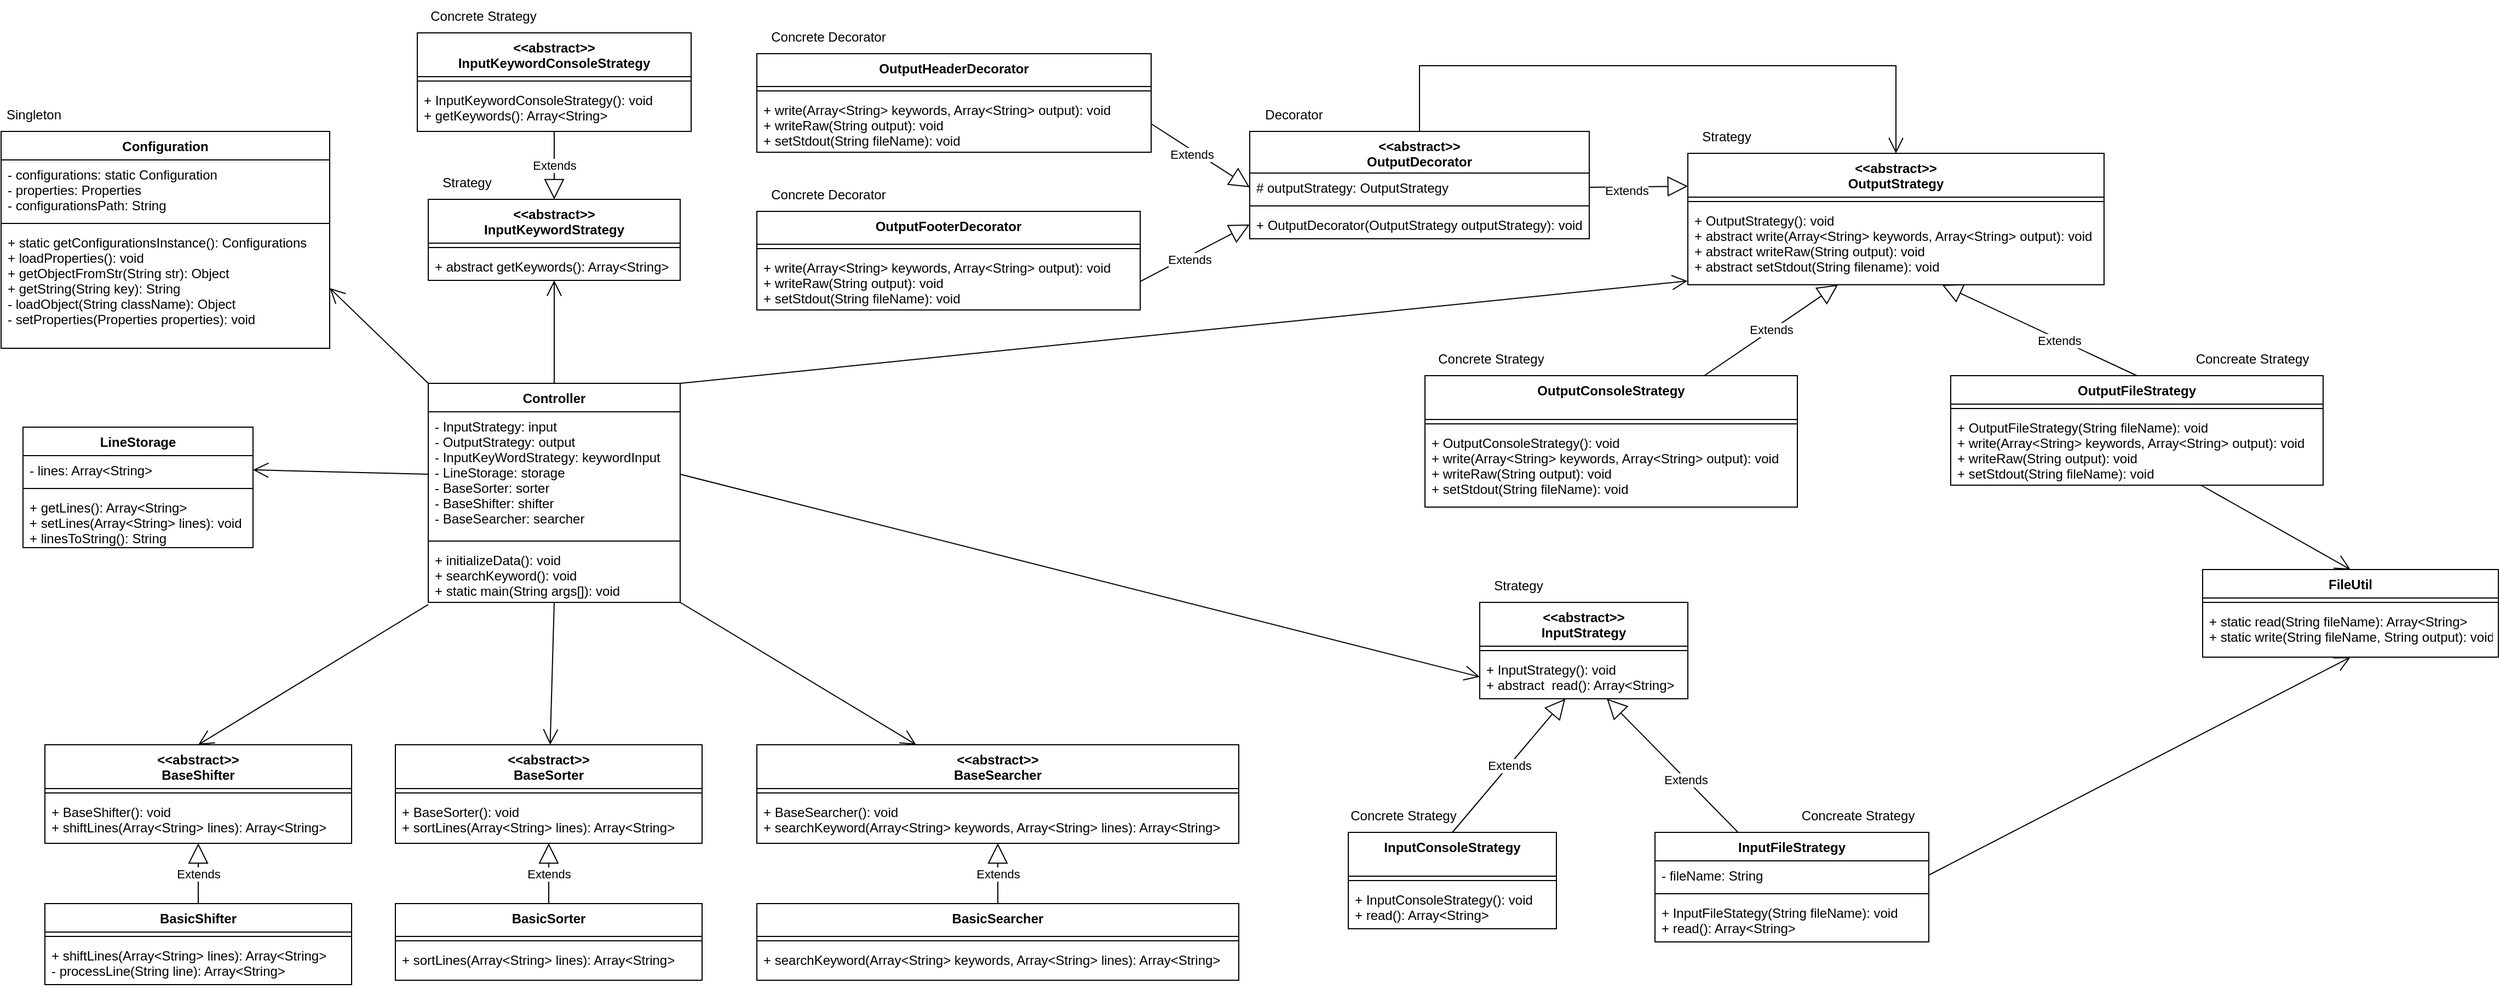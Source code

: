 <mxfile version="20.8.20" type="github">
  <diagram name="Page-1" id="M1N77A8SEbwR25gpDlti">
    <mxGraphModel dx="1366" dy="1842" grid="1" gridSize="10" guides="1" tooltips="1" connect="1" arrows="1" fold="1" page="1" pageScale="1" pageWidth="850" pageHeight="1100" math="0" shadow="0">
      <root>
        <mxCell id="0" />
        <mxCell id="1" parent="0" />
        <mxCell id="Gpwyclo6pSOTD7JVawwi-1" value="Controller" style="swimlane;fontStyle=1;align=center;verticalAlign=top;childLayout=stackLayout;horizontal=1;startSize=26;horizontalStack=0;resizeParent=1;resizeParentMax=0;resizeLast=0;collapsible=1;marginBottom=0;" parent="1" vertex="1">
          <mxGeometry x="430" y="320" width="230" height="200" as="geometry" />
        </mxCell>
        <mxCell id="Gpwyclo6pSOTD7JVawwi-2" value="- InputStrategy: input&#xa;- OutputStrategy: output&#xa;- InputKeyWordStrategy: keywordInput&#xa;- LineStorage: storage&#xa;- BaseSorter: sorter&#xa;- BaseShifter: shifter&#xa;- BaseSearcher: searcher&#xa;" style="text;strokeColor=none;fillColor=none;align=left;verticalAlign=top;spacingLeft=4;spacingRight=4;overflow=hidden;rotatable=0;points=[[0,0.5],[1,0.5]];portConstraint=eastwest;" parent="Gpwyclo6pSOTD7JVawwi-1" vertex="1">
          <mxGeometry y="26" width="230" height="114" as="geometry" />
        </mxCell>
        <mxCell id="Gpwyclo6pSOTD7JVawwi-3" value="" style="line;strokeWidth=1;fillColor=none;align=left;verticalAlign=middle;spacingTop=-1;spacingLeft=3;spacingRight=3;rotatable=0;labelPosition=right;points=[];portConstraint=eastwest;strokeColor=inherit;" parent="Gpwyclo6pSOTD7JVawwi-1" vertex="1">
          <mxGeometry y="140" width="230" height="8" as="geometry" />
        </mxCell>
        <mxCell id="Gpwyclo6pSOTD7JVawwi-4" value="+ initializeData(): void&#xa;+ searchKeyword(): void&#xa;+ static main(String args[]): void" style="text;strokeColor=none;fillColor=none;align=left;verticalAlign=top;spacingLeft=4;spacingRight=4;overflow=hidden;rotatable=0;points=[[0,0.5],[1,0.5]];portConstraint=eastwest;" parent="Gpwyclo6pSOTD7JVawwi-1" vertex="1">
          <mxGeometry y="148" width="230" height="52" as="geometry" />
        </mxCell>
        <mxCell id="Gpwyclo6pSOTD7JVawwi-9" value="&lt;&lt;abstract&gt;&gt;&#xa;BaseShifter" style="swimlane;fontStyle=1;align=center;verticalAlign=top;childLayout=stackLayout;horizontal=1;startSize=40;horizontalStack=0;resizeParent=1;resizeParentMax=0;resizeLast=0;collapsible=1;marginBottom=0;" parent="1" vertex="1">
          <mxGeometry x="80" y="650" width="280" height="90" as="geometry" />
        </mxCell>
        <mxCell id="Gpwyclo6pSOTD7JVawwi-11" value="" style="line;strokeWidth=1;fillColor=none;align=left;verticalAlign=middle;spacingTop=-1;spacingLeft=3;spacingRight=3;rotatable=0;labelPosition=right;points=[];portConstraint=eastwest;strokeColor=inherit;" parent="Gpwyclo6pSOTD7JVawwi-9" vertex="1">
          <mxGeometry y="40" width="280" height="8" as="geometry" />
        </mxCell>
        <mxCell id="Gpwyclo6pSOTD7JVawwi-12" value="+ BaseShifter(): void&#xa;+ shiftLines(Array&lt;String&gt; lines): Array&lt;String&gt;&#xa;" style="text;strokeColor=none;fillColor=none;align=left;verticalAlign=top;spacingLeft=4;spacingRight=4;overflow=hidden;rotatable=0;points=[[0,0.5],[1,0.5]];portConstraint=eastwest;" parent="Gpwyclo6pSOTD7JVawwi-9" vertex="1">
          <mxGeometry y="48" width="280" height="42" as="geometry" />
        </mxCell>
        <mxCell id="Gpwyclo6pSOTD7JVawwi-13" value="BasicShifter" style="swimlane;fontStyle=1;align=center;verticalAlign=top;childLayout=stackLayout;horizontal=1;startSize=26;horizontalStack=0;resizeParent=1;resizeParentMax=0;resizeLast=0;collapsible=1;marginBottom=0;" parent="1" vertex="1">
          <mxGeometry x="80" y="795" width="280" height="74" as="geometry" />
        </mxCell>
        <mxCell id="Gpwyclo6pSOTD7JVawwi-15" value="" style="line;strokeWidth=1;fillColor=none;align=left;verticalAlign=middle;spacingTop=-1;spacingLeft=3;spacingRight=3;rotatable=0;labelPosition=right;points=[];portConstraint=eastwest;strokeColor=inherit;" parent="Gpwyclo6pSOTD7JVawwi-13" vertex="1">
          <mxGeometry y="26" width="280" height="8" as="geometry" />
        </mxCell>
        <mxCell id="Gpwyclo6pSOTD7JVawwi-16" value="+ shiftLines(Array&lt;String&gt; lines): Array&lt;String&gt;&#xa;- processLine(String line): Array&lt;String&gt;&#xa;" style="text;strokeColor=none;fillColor=none;align=left;verticalAlign=top;spacingLeft=4;spacingRight=4;overflow=hidden;rotatable=0;points=[[0,0.5],[1,0.5]];portConstraint=eastwest;" parent="Gpwyclo6pSOTD7JVawwi-13" vertex="1">
          <mxGeometry y="34" width="280" height="40" as="geometry" />
        </mxCell>
        <mxCell id="VLI7Did6MFZ0le4wz7cy-1" value="&lt;&lt;abstract&gt;&gt;&#xa;BaseSorter" style="swimlane;fontStyle=1;align=center;verticalAlign=top;childLayout=stackLayout;horizontal=1;startSize=40;horizontalStack=0;resizeParent=1;resizeParentMax=0;resizeLast=0;collapsible=1;marginBottom=0;" parent="1" vertex="1">
          <mxGeometry x="400" y="650" width="280" height="90" as="geometry" />
        </mxCell>
        <mxCell id="VLI7Did6MFZ0le4wz7cy-2" value="" style="line;strokeWidth=1;fillColor=none;align=left;verticalAlign=middle;spacingTop=-1;spacingLeft=3;spacingRight=3;rotatable=0;labelPosition=right;points=[];portConstraint=eastwest;strokeColor=inherit;" parent="VLI7Did6MFZ0le4wz7cy-1" vertex="1">
          <mxGeometry y="40" width="280" height="8" as="geometry" />
        </mxCell>
        <mxCell id="VLI7Did6MFZ0le4wz7cy-3" value="+ BaseSorter(): void&#xa;+ sortLines(Array&lt;String&gt; lines): Array&lt;String&gt;&#xa;" style="text;strokeColor=none;fillColor=none;align=left;verticalAlign=top;spacingLeft=4;spacingRight=4;overflow=hidden;rotatable=0;points=[[0,0.5],[1,0.5]];portConstraint=eastwest;" parent="VLI7Did6MFZ0le4wz7cy-1" vertex="1">
          <mxGeometry y="48" width="280" height="42" as="geometry" />
        </mxCell>
        <mxCell id="VLI7Did6MFZ0le4wz7cy-4" value="BasicSorter" style="swimlane;fontStyle=1;align=center;verticalAlign=top;childLayout=stackLayout;horizontal=1;startSize=30;horizontalStack=0;resizeParent=1;resizeParentMax=0;resizeLast=0;collapsible=1;marginBottom=0;" parent="1" vertex="1">
          <mxGeometry x="400" y="795" width="280" height="70" as="geometry" />
        </mxCell>
        <mxCell id="VLI7Did6MFZ0le4wz7cy-5" value="" style="line;strokeWidth=1;fillColor=none;align=left;verticalAlign=middle;spacingTop=-1;spacingLeft=3;spacingRight=3;rotatable=0;labelPosition=right;points=[];portConstraint=eastwest;strokeColor=inherit;" parent="VLI7Did6MFZ0le4wz7cy-4" vertex="1">
          <mxGeometry y="30" width="280" height="8" as="geometry" />
        </mxCell>
        <mxCell id="VLI7Did6MFZ0le4wz7cy-6" value="+ sortLines(Array&lt;String&gt; lines): Array&lt;String&gt;&#xa;" style="text;strokeColor=none;fillColor=none;align=left;verticalAlign=top;spacingLeft=4;spacingRight=4;overflow=hidden;rotatable=0;points=[[0,0.5],[1,0.5]];portConstraint=eastwest;" parent="VLI7Did6MFZ0le4wz7cy-4" vertex="1">
          <mxGeometry y="38" width="280" height="32" as="geometry" />
        </mxCell>
        <mxCell id="VLI7Did6MFZ0le4wz7cy-7" value="&lt;&lt;abstract&gt;&gt;&#xa;BaseSearcher" style="swimlane;fontStyle=1;align=center;verticalAlign=top;childLayout=stackLayout;horizontal=1;startSize=40;horizontalStack=0;resizeParent=1;resizeParentMax=0;resizeLast=0;collapsible=1;marginBottom=0;" parent="1" vertex="1">
          <mxGeometry x="730" y="650" width="440" height="90" as="geometry" />
        </mxCell>
        <mxCell id="VLI7Did6MFZ0le4wz7cy-8" value="" style="line;strokeWidth=1;fillColor=none;align=left;verticalAlign=middle;spacingTop=-1;spacingLeft=3;spacingRight=3;rotatable=0;labelPosition=right;points=[];portConstraint=eastwest;strokeColor=inherit;" parent="VLI7Did6MFZ0le4wz7cy-7" vertex="1">
          <mxGeometry y="40" width="440" height="8" as="geometry" />
        </mxCell>
        <mxCell id="VLI7Did6MFZ0le4wz7cy-9" value="+ BaseSearcher(): void&#xa;+ searchKeyword(Array&lt;String&gt; keywords, Array&lt;String&gt; lines): Array&lt;String&gt;&#xa;" style="text;strokeColor=none;fillColor=none;align=left;verticalAlign=top;spacingLeft=4;spacingRight=4;overflow=hidden;rotatable=0;points=[[0,0.5],[1,0.5]];portConstraint=eastwest;" parent="VLI7Did6MFZ0le4wz7cy-7" vertex="1">
          <mxGeometry y="48" width="440" height="42" as="geometry" />
        </mxCell>
        <mxCell id="VLI7Did6MFZ0le4wz7cy-10" value="BasicSearcher" style="swimlane;fontStyle=1;align=center;verticalAlign=top;childLayout=stackLayout;horizontal=1;startSize=30;horizontalStack=0;resizeParent=1;resizeParentMax=0;resizeLast=0;collapsible=1;marginBottom=0;" parent="1" vertex="1">
          <mxGeometry x="730" y="795" width="440" height="70" as="geometry" />
        </mxCell>
        <mxCell id="VLI7Did6MFZ0le4wz7cy-11" value="" style="line;strokeWidth=1;fillColor=none;align=left;verticalAlign=middle;spacingTop=-1;spacingLeft=3;spacingRight=3;rotatable=0;labelPosition=right;points=[];portConstraint=eastwest;strokeColor=inherit;" parent="VLI7Did6MFZ0le4wz7cy-10" vertex="1">
          <mxGeometry y="30" width="440" height="8" as="geometry" />
        </mxCell>
        <mxCell id="VLI7Did6MFZ0le4wz7cy-12" value="+ searchKeyword(Array&lt;String&gt; keywords, Array&lt;String&gt; lines): Array&lt;String&gt;&#xa;" style="text;strokeColor=none;fillColor=none;align=left;verticalAlign=top;spacingLeft=4;spacingRight=4;overflow=hidden;rotatable=0;points=[[0,0.5],[1,0.5]];portConstraint=eastwest;" parent="VLI7Did6MFZ0le4wz7cy-10" vertex="1">
          <mxGeometry y="38" width="440" height="32" as="geometry" />
        </mxCell>
        <mxCell id="VLI7Did6MFZ0le4wz7cy-13" value="" style="endArrow=open;endFill=1;endSize=12;html=1;rounded=0;exitX=0;exitY=1.038;exitDx=0;exitDy=0;entryX=0.5;entryY=0;entryDx=0;entryDy=0;exitPerimeter=0;" parent="1" source="Gpwyclo6pSOTD7JVawwi-4" target="Gpwyclo6pSOTD7JVawwi-9" edge="1">
          <mxGeometry width="160" relative="1" as="geometry">
            <mxPoint x="610" y="470" as="sourcePoint" />
            <mxPoint x="770" y="470" as="targetPoint" />
          </mxGeometry>
        </mxCell>
        <mxCell id="VLI7Did6MFZ0le4wz7cy-14" value="" style="endArrow=open;endFill=1;endSize=12;html=1;rounded=0;exitX=0.5;exitY=1;exitDx=0;exitDy=0;" parent="1" source="Gpwyclo6pSOTD7JVawwi-1" target="VLI7Did6MFZ0le4wz7cy-1" edge="1">
          <mxGeometry width="160" relative="1" as="geometry">
            <mxPoint x="440" y="416.988" as="sourcePoint" />
            <mxPoint x="200" y="515" as="targetPoint" />
          </mxGeometry>
        </mxCell>
        <mxCell id="VLI7Did6MFZ0le4wz7cy-15" value="" style="endArrow=open;endFill=1;endSize=12;html=1;rounded=0;exitX=1;exitY=1;exitDx=0;exitDy=0;" parent="1" source="Gpwyclo6pSOTD7JVawwi-1" target="VLI7Did6MFZ0le4wz7cy-7" edge="1">
          <mxGeometry width="160" relative="1" as="geometry">
            <mxPoint x="450" y="426.988" as="sourcePoint" />
            <mxPoint x="210" y="525" as="targetPoint" />
          </mxGeometry>
        </mxCell>
        <mxCell id="VLI7Did6MFZ0le4wz7cy-16" value="&lt;&lt;abstract&gt;&gt;&#xa;InputStrategy" style="swimlane;fontStyle=1;align=center;verticalAlign=top;childLayout=stackLayout;horizontal=1;startSize=40;horizontalStack=0;resizeParent=1;resizeParentMax=0;resizeLast=0;collapsible=1;marginBottom=0;" parent="1" vertex="1">
          <mxGeometry x="1390" y="520" width="190" height="88" as="geometry" />
        </mxCell>
        <mxCell id="VLI7Did6MFZ0le4wz7cy-18" value="" style="line;strokeWidth=1;fillColor=none;align=left;verticalAlign=middle;spacingTop=-1;spacingLeft=3;spacingRight=3;rotatable=0;labelPosition=right;points=[];portConstraint=eastwest;strokeColor=inherit;" parent="VLI7Did6MFZ0le4wz7cy-16" vertex="1">
          <mxGeometry y="40" width="190" height="8" as="geometry" />
        </mxCell>
        <mxCell id="VLI7Did6MFZ0le4wz7cy-19" value="+ InputStrategy(): void&#xa;+ abstract  read(): Array&lt;String&gt;&#xa;" style="text;strokeColor=none;fillColor=none;align=left;verticalAlign=top;spacingLeft=4;spacingRight=4;overflow=hidden;rotatable=0;points=[[0,0.5],[1,0.5]];portConstraint=eastwest;" parent="VLI7Did6MFZ0le4wz7cy-16" vertex="1">
          <mxGeometry y="48" width="190" height="40" as="geometry" />
        </mxCell>
        <mxCell id="VLI7Did6MFZ0le4wz7cy-20" value="Strategy" style="text;html=1;align=center;verticalAlign=middle;resizable=0;points=[];autosize=1;strokeColor=none;fillColor=none;" parent="1" vertex="1">
          <mxGeometry x="1390" y="490" width="70" height="30" as="geometry" />
        </mxCell>
        <mxCell id="VLI7Did6MFZ0le4wz7cy-25" value="InputFileStrategy" style="swimlane;fontStyle=1;align=center;verticalAlign=top;childLayout=stackLayout;horizontal=1;startSize=26;horizontalStack=0;resizeParent=1;resizeParentMax=0;resizeLast=0;collapsible=1;marginBottom=0;" parent="1" vertex="1">
          <mxGeometry x="1550" y="730" width="250" height="100" as="geometry" />
        </mxCell>
        <mxCell id="VLI7Did6MFZ0le4wz7cy-26" value="- fileName: String" style="text;strokeColor=none;fillColor=none;align=left;verticalAlign=top;spacingLeft=4;spacingRight=4;overflow=hidden;rotatable=0;points=[[0,0.5],[1,0.5]];portConstraint=eastwest;" parent="VLI7Did6MFZ0le4wz7cy-25" vertex="1">
          <mxGeometry y="26" width="250" height="26" as="geometry" />
        </mxCell>
        <mxCell id="VLI7Did6MFZ0le4wz7cy-27" value="" style="line;strokeWidth=1;fillColor=none;align=left;verticalAlign=middle;spacingTop=-1;spacingLeft=3;spacingRight=3;rotatable=0;labelPosition=right;points=[];portConstraint=eastwest;strokeColor=inherit;" parent="VLI7Did6MFZ0le4wz7cy-25" vertex="1">
          <mxGeometry y="52" width="250" height="8" as="geometry" />
        </mxCell>
        <mxCell id="VLI7Did6MFZ0le4wz7cy-28" value="+ InputFileStategy(String fileName): void&#xa;+ read(): Array&lt;String&gt;" style="text;strokeColor=none;fillColor=none;align=left;verticalAlign=top;spacingLeft=4;spacingRight=4;overflow=hidden;rotatable=0;points=[[0,0.5],[1,0.5]];portConstraint=eastwest;" parent="VLI7Did6MFZ0le4wz7cy-25" vertex="1">
          <mxGeometry y="60" width="250" height="40" as="geometry" />
        </mxCell>
        <mxCell id="VLI7Did6MFZ0le4wz7cy-29" value="Concreate Strategy" style="text;html=1;align=center;verticalAlign=middle;resizable=0;points=[];autosize=1;strokeColor=none;fillColor=none;" parent="1" vertex="1">
          <mxGeometry x="1670" y="700" width="130" height="30" as="geometry" />
        </mxCell>
        <mxCell id="VLI7Did6MFZ0le4wz7cy-31" value="InputConsoleStrategy" style="swimlane;fontStyle=1;align=center;verticalAlign=top;childLayout=stackLayout;horizontal=1;startSize=40;horizontalStack=0;resizeParent=1;resizeParentMax=0;resizeLast=0;collapsible=1;marginBottom=0;" parent="1" vertex="1">
          <mxGeometry x="1270" y="730" width="190" height="88" as="geometry" />
        </mxCell>
        <mxCell id="VLI7Did6MFZ0le4wz7cy-32" value="" style="line;strokeWidth=1;fillColor=none;align=left;verticalAlign=middle;spacingTop=-1;spacingLeft=3;spacingRight=3;rotatable=0;labelPosition=right;points=[];portConstraint=eastwest;strokeColor=inherit;" parent="VLI7Did6MFZ0le4wz7cy-31" vertex="1">
          <mxGeometry y="40" width="190" height="8" as="geometry" />
        </mxCell>
        <mxCell id="VLI7Did6MFZ0le4wz7cy-33" value="+ InputConsoleStrategy(): void&#xa;+ read(): Array&lt;String&gt;&#xa;" style="text;strokeColor=none;fillColor=none;align=left;verticalAlign=top;spacingLeft=4;spacingRight=4;overflow=hidden;rotatable=0;points=[[0,0.5],[1,0.5]];portConstraint=eastwest;" parent="VLI7Did6MFZ0le4wz7cy-31" vertex="1">
          <mxGeometry y="48" width="190" height="40" as="geometry" />
        </mxCell>
        <mxCell id="VLI7Did6MFZ0le4wz7cy-34" value="Concrete Strategy" style="text;html=1;align=center;verticalAlign=middle;resizable=0;points=[];autosize=1;strokeColor=none;fillColor=none;" parent="1" vertex="1">
          <mxGeometry x="1260" y="700" width="120" height="30" as="geometry" />
        </mxCell>
        <mxCell id="VLI7Did6MFZ0le4wz7cy-35" value="Extends" style="endArrow=block;endSize=16;endFill=0;html=1;rounded=0;exitX=0.5;exitY=0;exitDx=0;exitDy=0;" parent="1" source="VLI7Did6MFZ0le4wz7cy-31" target="VLI7Did6MFZ0le4wz7cy-19" edge="1">
          <mxGeometry width="160" relative="1" as="geometry">
            <mxPoint x="1080" y="626" as="sourcePoint" />
            <mxPoint x="1240" y="626" as="targetPoint" />
          </mxGeometry>
        </mxCell>
        <mxCell id="VLI7Did6MFZ0le4wz7cy-36" value="Extends" style="endArrow=block;endSize=16;endFill=0;html=1;rounded=0;entryX=0.611;entryY=1;entryDx=0;entryDy=0;entryPerimeter=0;" parent="1" source="VLI7Did6MFZ0le4wz7cy-25" target="VLI7Did6MFZ0le4wz7cy-19" edge="1">
          <mxGeometry x="-0.206" y="1" width="160" relative="1" as="geometry">
            <mxPoint x="1402.5" y="602" as="sourcePoint" />
            <mxPoint x="1490" y="526" as="targetPoint" />
            <mxPoint as="offset" />
          </mxGeometry>
        </mxCell>
        <mxCell id="VLI7Did6MFZ0le4wz7cy-37" value="&lt;&lt;abstract&gt;&gt;&#xa;OutputStrategy&#xa;" style="swimlane;fontStyle=1;align=center;verticalAlign=top;childLayout=stackLayout;horizontal=1;startSize=40;horizontalStack=0;resizeParent=1;resizeParentMax=0;resizeLast=0;collapsible=1;marginBottom=0;" parent="1" vertex="1">
          <mxGeometry x="1580" y="110" width="380" height="120" as="geometry" />
        </mxCell>
        <mxCell id="VLI7Did6MFZ0le4wz7cy-38" value="" style="line;strokeWidth=1;fillColor=none;align=left;verticalAlign=middle;spacingTop=-1;spacingLeft=3;spacingRight=3;rotatable=0;labelPosition=right;points=[];portConstraint=eastwest;strokeColor=inherit;" parent="VLI7Did6MFZ0le4wz7cy-37" vertex="1">
          <mxGeometry y="40" width="380" height="8" as="geometry" />
        </mxCell>
        <mxCell id="VLI7Did6MFZ0le4wz7cy-39" value="+ OutputStrategy(): void&#xa;+ abstract write(Array&lt;String&gt; keywords, Array&lt;String&gt; output): void&#xa;+ abstract writeRaw(String output): void&#xa;+ abstract setStdout(String filename): void" style="text;strokeColor=none;fillColor=none;align=left;verticalAlign=top;spacingLeft=4;spacingRight=4;overflow=hidden;rotatable=0;points=[[0,0.5],[1,0.5]];portConstraint=eastwest;" parent="VLI7Did6MFZ0le4wz7cy-37" vertex="1">
          <mxGeometry y="48" width="380" height="72" as="geometry" />
        </mxCell>
        <mxCell id="VLI7Did6MFZ0le4wz7cy-40" value="Strategy" style="text;html=1;align=center;verticalAlign=middle;resizable=0;points=[];autosize=1;strokeColor=none;fillColor=none;" parent="1" vertex="1">
          <mxGeometry x="1580" y="80" width="70" height="30" as="geometry" />
        </mxCell>
        <mxCell id="VLI7Did6MFZ0le4wz7cy-41" value="OutputFileStrategy" style="swimlane;fontStyle=1;align=center;verticalAlign=top;childLayout=stackLayout;horizontal=1;startSize=26;horizontalStack=0;resizeParent=1;resizeParentMax=0;resizeLast=0;collapsible=1;marginBottom=0;" parent="1" vertex="1">
          <mxGeometry x="1820" y="313" width="340" height="100" as="geometry" />
        </mxCell>
        <mxCell id="VLI7Did6MFZ0le4wz7cy-43" value="" style="line;strokeWidth=1;fillColor=none;align=left;verticalAlign=middle;spacingTop=-1;spacingLeft=3;spacingRight=3;rotatable=0;labelPosition=right;points=[];portConstraint=eastwest;strokeColor=inherit;" parent="VLI7Did6MFZ0le4wz7cy-41" vertex="1">
          <mxGeometry y="26" width="340" height="8" as="geometry" />
        </mxCell>
        <mxCell id="VLI7Did6MFZ0le4wz7cy-44" value="+ OutputFileStrategy(String fileName): void&#xa;+ write(Array&lt;String&gt; keywords, Array&lt;String&gt; output): void&#xa;+ writeRaw(String output): void&#xa;+ setStdout(String fileName): void" style="text;strokeColor=none;fillColor=none;align=left;verticalAlign=top;spacingLeft=4;spacingRight=4;overflow=hidden;rotatable=0;points=[[0,0.5],[1,0.5]];portConstraint=eastwest;" parent="VLI7Did6MFZ0le4wz7cy-41" vertex="1">
          <mxGeometry y="34" width="340" height="66" as="geometry" />
        </mxCell>
        <mxCell id="VLI7Did6MFZ0le4wz7cy-45" value="Concreate Strategy" style="text;html=1;align=center;verticalAlign=middle;resizable=0;points=[];autosize=1;strokeColor=none;fillColor=none;" parent="1" vertex="1">
          <mxGeometry x="2030" y="283" width="130" height="30" as="geometry" />
        </mxCell>
        <mxCell id="VLI7Did6MFZ0le4wz7cy-46" value="OutputConsoleStrategy" style="swimlane;fontStyle=1;align=center;verticalAlign=top;childLayout=stackLayout;horizontal=1;startSize=40;horizontalStack=0;resizeParent=1;resizeParentMax=0;resizeLast=0;collapsible=1;marginBottom=0;" parent="1" vertex="1">
          <mxGeometry x="1340" y="313" width="340" height="120" as="geometry" />
        </mxCell>
        <mxCell id="VLI7Did6MFZ0le4wz7cy-47" value="" style="line;strokeWidth=1;fillColor=none;align=left;verticalAlign=middle;spacingTop=-1;spacingLeft=3;spacingRight=3;rotatable=0;labelPosition=right;points=[];portConstraint=eastwest;strokeColor=inherit;" parent="VLI7Did6MFZ0le4wz7cy-46" vertex="1">
          <mxGeometry y="40" width="340" height="8" as="geometry" />
        </mxCell>
        <mxCell id="VLI7Did6MFZ0le4wz7cy-48" value="+ OutputConsoleStrategy(): void&#xa;+ write(Array&lt;String&gt; keywords, Array&lt;String&gt; output): void&#xa;+ writeRaw(String output): void&#xa;+ setStdout(String fileName): void&#xa;" style="text;strokeColor=none;fillColor=none;align=left;verticalAlign=top;spacingLeft=4;spacingRight=4;overflow=hidden;rotatable=0;points=[[0,0.5],[1,0.5]];portConstraint=eastwest;" parent="VLI7Did6MFZ0le4wz7cy-46" vertex="1">
          <mxGeometry y="48" width="340" height="72" as="geometry" />
        </mxCell>
        <mxCell id="VLI7Did6MFZ0le4wz7cy-49" value="Concrete Strategy" style="text;html=1;align=center;verticalAlign=middle;resizable=0;points=[];autosize=1;strokeColor=none;fillColor=none;" parent="1" vertex="1">
          <mxGeometry x="1340" y="283" width="120" height="30" as="geometry" />
        </mxCell>
        <mxCell id="VLI7Did6MFZ0le4wz7cy-50" value="Extends" style="endArrow=block;endSize=16;endFill=0;html=1;rounded=0;exitX=0.75;exitY=0;exitDx=0;exitDy=0;" parent="1" source="VLI7Did6MFZ0le4wz7cy-46" target="VLI7Did6MFZ0le4wz7cy-39" edge="1">
          <mxGeometry width="160" relative="1" as="geometry">
            <mxPoint x="1090" y="300" as="sourcePoint" />
            <mxPoint x="1250" y="300" as="targetPoint" />
          </mxGeometry>
        </mxCell>
        <mxCell id="VLI7Did6MFZ0le4wz7cy-51" value="Extends" style="endArrow=block;endSize=16;endFill=0;html=1;rounded=0;entryX=0.611;entryY=1;entryDx=0;entryDy=0;entryPerimeter=0;exitX=0.5;exitY=0;exitDx=0;exitDy=0;" parent="1" source="VLI7Did6MFZ0le4wz7cy-41" target="VLI7Did6MFZ0le4wz7cy-39" edge="1">
          <mxGeometry x="-0.206" y="1" width="160" relative="1" as="geometry">
            <mxPoint x="1412.5" y="276" as="sourcePoint" />
            <mxPoint x="1500" y="200" as="targetPoint" />
            <mxPoint as="offset" />
          </mxGeometry>
        </mxCell>
        <mxCell id="VLI7Did6MFZ0le4wz7cy-52" value="FileUtil" style="swimlane;fontStyle=1;align=center;verticalAlign=top;childLayout=stackLayout;horizontal=1;startSize=26;horizontalStack=0;resizeParent=1;resizeParentMax=0;resizeLast=0;collapsible=1;marginBottom=0;" parent="1" vertex="1">
          <mxGeometry x="2050" y="490" width="270" height="80" as="geometry" />
        </mxCell>
        <mxCell id="VLI7Did6MFZ0le4wz7cy-54" value="" style="line;strokeWidth=1;fillColor=none;align=left;verticalAlign=middle;spacingTop=-1;spacingLeft=3;spacingRight=3;rotatable=0;labelPosition=right;points=[];portConstraint=eastwest;strokeColor=inherit;" parent="VLI7Did6MFZ0le4wz7cy-52" vertex="1">
          <mxGeometry y="26" width="270" height="8" as="geometry" />
        </mxCell>
        <mxCell id="VLI7Did6MFZ0le4wz7cy-55" value="+ static read(String fileName): Array&lt;String&gt;&#xa;+ static write(String fileName, String output): void&#xa;" style="text;strokeColor=none;fillColor=none;align=left;verticalAlign=top;spacingLeft=4;spacingRight=4;overflow=hidden;rotatable=0;points=[[0,0.5],[1,0.5]];portConstraint=eastwest;" parent="VLI7Did6MFZ0le4wz7cy-52" vertex="1">
          <mxGeometry y="34" width="270" height="46" as="geometry" />
        </mxCell>
        <mxCell id="VLI7Did6MFZ0le4wz7cy-56" value="" style="endArrow=open;endFill=1;endSize=12;html=1;rounded=0;exitX=1;exitY=0.5;exitDx=0;exitDy=0;entryX=0.5;entryY=1;entryDx=0;entryDy=0;" parent="1" source="VLI7Did6MFZ0le4wz7cy-26" target="VLI7Did6MFZ0le4wz7cy-52" edge="1">
          <mxGeometry width="160" relative="1" as="geometry">
            <mxPoint x="1370" y="440" as="sourcePoint" />
            <mxPoint x="1530" y="440" as="targetPoint" />
          </mxGeometry>
        </mxCell>
        <mxCell id="VLI7Did6MFZ0le4wz7cy-57" value="" style="endArrow=open;endFill=1;endSize=12;html=1;rounded=0;entryX=0.5;entryY=0;entryDx=0;entryDy=0;" parent="1" source="VLI7Did6MFZ0le4wz7cy-44" target="VLI7Did6MFZ0le4wz7cy-52" edge="1">
          <mxGeometry width="160" relative="1" as="geometry">
            <mxPoint x="1910" y="400" as="sourcePoint" />
            <mxPoint x="1891.828" y="530" as="targetPoint" />
          </mxGeometry>
        </mxCell>
        <mxCell id="VLI7Did6MFZ0le4wz7cy-58" value="LineStorage" style="swimlane;fontStyle=1;align=center;verticalAlign=top;childLayout=stackLayout;horizontal=1;startSize=26;horizontalStack=0;resizeParent=1;resizeParentMax=0;resizeLast=0;collapsible=1;marginBottom=0;" parent="1" vertex="1">
          <mxGeometry x="60" y="360" width="210" height="110" as="geometry" />
        </mxCell>
        <mxCell id="VLI7Did6MFZ0le4wz7cy-59" value="- lines: Array&lt;String&gt;" style="text;strokeColor=none;fillColor=none;align=left;verticalAlign=top;spacingLeft=4;spacingRight=4;overflow=hidden;rotatable=0;points=[[0,0.5],[1,0.5]];portConstraint=eastwest;" parent="VLI7Did6MFZ0le4wz7cy-58" vertex="1">
          <mxGeometry y="26" width="210" height="26" as="geometry" />
        </mxCell>
        <mxCell id="VLI7Did6MFZ0le4wz7cy-60" value="" style="line;strokeWidth=1;fillColor=none;align=left;verticalAlign=middle;spacingTop=-1;spacingLeft=3;spacingRight=3;rotatable=0;labelPosition=right;points=[];portConstraint=eastwest;strokeColor=inherit;" parent="VLI7Did6MFZ0le4wz7cy-58" vertex="1">
          <mxGeometry y="52" width="210" height="8" as="geometry" />
        </mxCell>
        <mxCell id="VLI7Did6MFZ0le4wz7cy-61" value="+ getLines(): Array&lt;String&gt;&#xa;+ setLines(Array&lt;String&gt; lines): void&#xa;+ linesToString(): String&#xa;" style="text;strokeColor=none;fillColor=none;align=left;verticalAlign=top;spacingLeft=4;spacingRight=4;overflow=hidden;rotatable=0;points=[[0,0.5],[1,0.5]];portConstraint=eastwest;" parent="VLI7Did6MFZ0le4wz7cy-58" vertex="1">
          <mxGeometry y="60" width="210" height="50" as="geometry" />
        </mxCell>
        <mxCell id="VLI7Did6MFZ0le4wz7cy-62" value="Configuration" style="swimlane;fontStyle=1;align=center;verticalAlign=top;childLayout=stackLayout;horizontal=1;startSize=26;horizontalStack=0;resizeParent=1;resizeParentMax=0;resizeLast=0;collapsible=1;marginBottom=0;" parent="1" vertex="1">
          <mxGeometry x="40" y="90" width="300" height="198" as="geometry" />
        </mxCell>
        <mxCell id="VLI7Did6MFZ0le4wz7cy-63" value="- configurations: static Configuration&#xa;- properties: Properties&#xa;- configurationsPath: String" style="text;strokeColor=none;fillColor=none;align=left;verticalAlign=top;spacingLeft=4;spacingRight=4;overflow=hidden;rotatable=0;points=[[0,0.5],[1,0.5]];portConstraint=eastwest;" parent="VLI7Did6MFZ0le4wz7cy-62" vertex="1">
          <mxGeometry y="26" width="300" height="54" as="geometry" />
        </mxCell>
        <mxCell id="VLI7Did6MFZ0le4wz7cy-64" value="" style="line;strokeWidth=1;fillColor=none;align=left;verticalAlign=middle;spacingTop=-1;spacingLeft=3;spacingRight=3;rotatable=0;labelPosition=right;points=[];portConstraint=eastwest;strokeColor=inherit;" parent="VLI7Did6MFZ0le4wz7cy-62" vertex="1">
          <mxGeometry y="80" width="300" height="8" as="geometry" />
        </mxCell>
        <mxCell id="VLI7Did6MFZ0le4wz7cy-65" value="+ static getConfigurationsInstance(): Configurations&#xa;+ loadProperties(): void&#xa;+ getObjectFromStr(String str): Object&#xa;+ getString(String key): String&#xa;- loadObject(String className): Object&#xa;- setProperties(Properties properties): void" style="text;strokeColor=none;fillColor=none;align=left;verticalAlign=top;spacingLeft=4;spacingRight=4;overflow=hidden;rotatable=0;points=[[0,0.5],[1,0.5]];portConstraint=eastwest;" parent="VLI7Did6MFZ0le4wz7cy-62" vertex="1">
          <mxGeometry y="88" width="300" height="110" as="geometry" />
        </mxCell>
        <mxCell id="VLI7Did6MFZ0le4wz7cy-66" value="" style="endArrow=open;endFill=1;endSize=12;html=1;rounded=0;exitX=0;exitY=0.5;exitDx=0;exitDy=0;entryX=1;entryY=0.5;entryDx=0;entryDy=0;" parent="1" source="Gpwyclo6pSOTD7JVawwi-2" target="VLI7Did6MFZ0le4wz7cy-59" edge="1">
          <mxGeometry width="160" relative="1" as="geometry">
            <mxPoint x="570" y="440" as="sourcePoint" />
            <mxPoint x="730" y="440" as="targetPoint" />
          </mxGeometry>
        </mxCell>
        <mxCell id="VLI7Did6MFZ0le4wz7cy-67" value="" style="endArrow=open;endFill=1;endSize=12;html=1;rounded=0;exitX=0;exitY=0;exitDx=0;exitDy=0;entryX=1;entryY=0.5;entryDx=0;entryDy=0;" parent="1" source="Gpwyclo6pSOTD7JVawwi-1" target="VLI7Did6MFZ0le4wz7cy-65" edge="1">
          <mxGeometry width="160" relative="1" as="geometry">
            <mxPoint x="570" y="440" as="sourcePoint" />
            <mxPoint x="730" y="440" as="targetPoint" />
          </mxGeometry>
        </mxCell>
        <mxCell id="VLI7Did6MFZ0le4wz7cy-68" value="&lt;&lt;abstract&gt;&gt;&#xa;OutputDecorator&#xa;" style="swimlane;fontStyle=1;align=center;verticalAlign=top;childLayout=stackLayout;horizontal=1;startSize=38;horizontalStack=0;resizeParent=1;resizeParentMax=0;resizeLast=0;collapsible=1;marginBottom=0;" parent="1" vertex="1">
          <mxGeometry x="1180" y="90" width="310" height="98" as="geometry" />
        </mxCell>
        <mxCell id="VLI7Did6MFZ0le4wz7cy-69" value="# outputStrategy: OutputStrategy" style="text;strokeColor=none;fillColor=none;align=left;verticalAlign=top;spacingLeft=4;spacingRight=4;overflow=hidden;rotatable=0;points=[[0,0.5],[1,0.5]];portConstraint=eastwest;" parent="VLI7Did6MFZ0le4wz7cy-68" vertex="1">
          <mxGeometry y="38" width="310" height="26" as="geometry" />
        </mxCell>
        <mxCell id="VLI7Did6MFZ0le4wz7cy-70" value="" style="line;strokeWidth=1;fillColor=none;align=left;verticalAlign=middle;spacingTop=-1;spacingLeft=3;spacingRight=3;rotatable=0;labelPosition=right;points=[];portConstraint=eastwest;strokeColor=inherit;" parent="VLI7Did6MFZ0le4wz7cy-68" vertex="1">
          <mxGeometry y="64" width="310" height="8" as="geometry" />
        </mxCell>
        <mxCell id="VLI7Did6MFZ0le4wz7cy-71" value="+ OutputDecorator(OutputStrategy outputStrategy): void" style="text;strokeColor=none;fillColor=none;align=left;verticalAlign=top;spacingLeft=4;spacingRight=4;overflow=hidden;rotatable=0;points=[[0,0.5],[1,0.5]];portConstraint=eastwest;" parent="VLI7Did6MFZ0le4wz7cy-68" vertex="1">
          <mxGeometry y="72" width="310" height="26" as="geometry" />
        </mxCell>
        <mxCell id="VLI7Did6MFZ0le4wz7cy-72" value="" style="endArrow=open;endFill=1;endSize=12;html=1;rounded=0;exitX=1;exitY=0.5;exitDx=0;exitDy=0;entryX=0;entryY=0.5;entryDx=0;entryDy=0;" parent="1" source="Gpwyclo6pSOTD7JVawwi-2" target="VLI7Did6MFZ0le4wz7cy-19" edge="1">
          <mxGeometry width="160" relative="1" as="geometry">
            <mxPoint x="950" y="320" as="sourcePoint" />
            <mxPoint x="1110" y="320" as="targetPoint" />
          </mxGeometry>
        </mxCell>
        <mxCell id="VLI7Did6MFZ0le4wz7cy-73" value="OutputHeaderDecorator&#xa;" style="swimlane;fontStyle=1;align=center;verticalAlign=top;childLayout=stackLayout;horizontal=1;startSize=30;horizontalStack=0;resizeParent=1;resizeParentMax=0;resizeLast=0;collapsible=1;marginBottom=0;" parent="1" vertex="1">
          <mxGeometry x="730" y="19" width="360" height="90" as="geometry" />
        </mxCell>
        <mxCell id="VLI7Did6MFZ0le4wz7cy-75" value="" style="line;strokeWidth=1;fillColor=none;align=left;verticalAlign=middle;spacingTop=-1;spacingLeft=3;spacingRight=3;rotatable=0;labelPosition=right;points=[];portConstraint=eastwest;strokeColor=inherit;" parent="VLI7Did6MFZ0le4wz7cy-73" vertex="1">
          <mxGeometry y="30" width="360" height="8" as="geometry" />
        </mxCell>
        <mxCell id="VLI7Did6MFZ0le4wz7cy-76" value="+ write(Array&lt;String&gt; keywords, Array&lt;String&gt; output): void&#xa;+ writeRaw(String output): void&#xa;+ setStdout(String fileName): void" style="text;strokeColor=none;fillColor=none;align=left;verticalAlign=top;spacingLeft=4;spacingRight=4;overflow=hidden;rotatable=0;points=[[0,0.5],[1,0.5]];portConstraint=eastwest;" parent="VLI7Did6MFZ0le4wz7cy-73" vertex="1">
          <mxGeometry y="38" width="360" height="52" as="geometry" />
        </mxCell>
        <mxCell id="VLI7Did6MFZ0le4wz7cy-77" value="OutputFooterDecorator&#xa;" style="swimlane;fontStyle=1;align=center;verticalAlign=top;childLayout=stackLayout;horizontal=1;startSize=30;horizontalStack=0;resizeParent=1;resizeParentMax=0;resizeLast=0;collapsible=1;marginBottom=0;" parent="1" vertex="1">
          <mxGeometry x="730" y="163" width="350" height="90" as="geometry" />
        </mxCell>
        <mxCell id="VLI7Did6MFZ0le4wz7cy-78" value="" style="line;strokeWidth=1;fillColor=none;align=left;verticalAlign=middle;spacingTop=-1;spacingLeft=3;spacingRight=3;rotatable=0;labelPosition=right;points=[];portConstraint=eastwest;strokeColor=inherit;" parent="VLI7Did6MFZ0le4wz7cy-77" vertex="1">
          <mxGeometry y="30" width="350" height="8" as="geometry" />
        </mxCell>
        <mxCell id="VLI7Did6MFZ0le4wz7cy-79" value="+ write(Array&lt;String&gt; keywords, Array&lt;String&gt; output): void&#xa;+ writeRaw(String output): void&#xa;+ setStdout(String fileName): void" style="text;strokeColor=none;fillColor=none;align=left;verticalAlign=top;spacingLeft=4;spacingRight=4;overflow=hidden;rotatable=0;points=[[0,0.5],[1,0.5]];portConstraint=eastwest;" parent="VLI7Did6MFZ0le4wz7cy-77" vertex="1">
          <mxGeometry y="38" width="350" height="52" as="geometry" />
        </mxCell>
        <mxCell id="VLI7Did6MFZ0le4wz7cy-80" value="Decorator" style="text;html=1;align=center;verticalAlign=middle;resizable=0;points=[];autosize=1;strokeColor=none;fillColor=none;" parent="1" vertex="1">
          <mxGeometry x="1180" y="60" width="80" height="30" as="geometry" />
        </mxCell>
        <mxCell id="VLI7Did6MFZ0le4wz7cy-81" value="Concrete Decorator" style="text;html=1;align=center;verticalAlign=middle;resizable=0;points=[];autosize=1;strokeColor=none;fillColor=none;" parent="1" vertex="1">
          <mxGeometry x="730" y="-11" width="130" height="30" as="geometry" />
        </mxCell>
        <mxCell id="VLI7Did6MFZ0le4wz7cy-82" value="Concrete Decorator" style="text;html=1;align=center;verticalAlign=middle;resizable=0;points=[];autosize=1;strokeColor=none;fillColor=none;" parent="1" vertex="1">
          <mxGeometry x="730" y="133" width="130" height="30" as="geometry" />
        </mxCell>
        <mxCell id="VLI7Did6MFZ0le4wz7cy-83" value="Extends" style="endArrow=block;endSize=16;endFill=0;html=1;rounded=0;exitX=1;exitY=0.5;exitDx=0;exitDy=0;entryX=0;entryY=0.5;entryDx=0;entryDy=0;" parent="1" source="VLI7Did6MFZ0le4wz7cy-79" target="VLI7Did6MFZ0le4wz7cy-71" edge="1">
          <mxGeometry x="-0.128" y="-3" width="160" relative="1" as="geometry">
            <mxPoint x="1090" y="293" as="sourcePoint" />
            <mxPoint x="1250" y="293" as="targetPoint" />
            <mxPoint as="offset" />
          </mxGeometry>
        </mxCell>
        <mxCell id="VLI7Did6MFZ0le4wz7cy-84" value="Extends" style="endArrow=block;endSize=16;endFill=0;html=1;rounded=0;exitX=1;exitY=0.5;exitDx=0;exitDy=0;entryX=0;entryY=0.5;entryDx=0;entryDy=0;" parent="1" source="VLI7Did6MFZ0le4wz7cy-76" target="VLI7Did6MFZ0le4wz7cy-69" edge="1">
          <mxGeometry x="-0.128" y="-3" width="160" relative="1" as="geometry">
            <mxPoint x="1100" y="189" as="sourcePoint" />
            <mxPoint x="1190" y="168" as="targetPoint" />
            <mxPoint as="offset" />
          </mxGeometry>
        </mxCell>
        <mxCell id="VLI7Did6MFZ0le4wz7cy-86" value="" style="endArrow=open;endFill=1;endSize=12;html=1;rounded=0;exitX=0.5;exitY=0;exitDx=0;exitDy=0;entryX=0.5;entryY=0;entryDx=0;entryDy=0;" parent="1" source="VLI7Did6MFZ0le4wz7cy-68" target="VLI7Did6MFZ0le4wz7cy-37" edge="1">
          <mxGeometry width="160" relative="1" as="geometry">
            <mxPoint x="920" y="320" as="sourcePoint" />
            <mxPoint x="1080" y="320" as="targetPoint" />
            <Array as="points">
              <mxPoint x="1335" y="30" />
              <mxPoint x="1770" y="30" />
            </Array>
          </mxGeometry>
        </mxCell>
        <mxCell id="VLI7Did6MFZ0le4wz7cy-87" value="Extends" style="endArrow=block;endSize=16;endFill=0;html=1;rounded=0;exitX=1;exitY=0.5;exitDx=0;exitDy=0;entryX=0;entryY=0.25;entryDx=0;entryDy=0;" parent="1" source="VLI7Did6MFZ0le4wz7cy-69" target="VLI7Did6MFZ0le4wz7cy-37" edge="1">
          <mxGeometry x="-0.249" y="-3" width="160" relative="1" as="geometry">
            <mxPoint x="920" y="320" as="sourcePoint" />
            <mxPoint x="1080" y="320" as="targetPoint" />
            <mxPoint as="offset" />
          </mxGeometry>
        </mxCell>
        <mxCell id="QM6pUvPDOiDHfxQ7AN9z-4" value="Singleton" style="text;html=1;strokeColor=none;fillColor=none;align=center;verticalAlign=middle;whiteSpace=wrap;rounded=0;" vertex="1" parent="1">
          <mxGeometry x="40" y="60" width="60" height="30" as="geometry" />
        </mxCell>
        <mxCell id="QM6pUvPDOiDHfxQ7AN9z-5" value="Extends" style="endArrow=block;endSize=16;endFill=0;html=1;rounded=0;exitX=0.5;exitY=0;exitDx=0;exitDy=0;" edge="1" parent="1" source="Gpwyclo6pSOTD7JVawwi-13" target="Gpwyclo6pSOTD7JVawwi-12">
          <mxGeometry width="160" relative="1" as="geometry">
            <mxPoint x="660" y="560" as="sourcePoint" />
            <mxPoint x="820" y="560" as="targetPoint" />
          </mxGeometry>
        </mxCell>
        <mxCell id="QM6pUvPDOiDHfxQ7AN9z-6" value="Extends" style="endArrow=block;endSize=16;endFill=0;html=1;rounded=0;exitX=0.5;exitY=0;exitDx=0;exitDy=0;" edge="1" parent="1" source="VLI7Did6MFZ0le4wz7cy-4" target="VLI7Did6MFZ0le4wz7cy-3">
          <mxGeometry width="160" relative="1" as="geometry">
            <mxPoint x="230" y="805" as="sourcePoint" />
            <mxPoint x="520" y="750" as="targetPoint" />
          </mxGeometry>
        </mxCell>
        <mxCell id="QM6pUvPDOiDHfxQ7AN9z-7" value="Extends" style="endArrow=block;endSize=16;endFill=0;html=1;rounded=0;exitX=0.5;exitY=0;exitDx=0;exitDy=0;" edge="1" parent="1" source="VLI7Did6MFZ0le4wz7cy-10" target="VLI7Did6MFZ0le4wz7cy-9">
          <mxGeometry width="160" relative="1" as="geometry">
            <mxPoint x="240" y="815" as="sourcePoint" />
            <mxPoint x="240" y="760" as="targetPoint" />
          </mxGeometry>
        </mxCell>
        <mxCell id="QM6pUvPDOiDHfxQ7AN9z-8" value="&lt;&lt;abstract&gt;&gt;&#xa;InputKeywordStrategy" style="swimlane;fontStyle=1;align=center;verticalAlign=top;childLayout=stackLayout;horizontal=1;startSize=40;horizontalStack=0;resizeParent=1;resizeParentMax=0;resizeLast=0;collapsible=1;marginBottom=0;" vertex="1" parent="1">
          <mxGeometry x="430" y="152" width="230" height="74" as="geometry" />
        </mxCell>
        <mxCell id="QM6pUvPDOiDHfxQ7AN9z-10" value="" style="line;strokeWidth=1;fillColor=none;align=left;verticalAlign=middle;spacingTop=-1;spacingLeft=3;spacingRight=3;rotatable=0;labelPosition=right;points=[];portConstraint=eastwest;strokeColor=inherit;" vertex="1" parent="QM6pUvPDOiDHfxQ7AN9z-8">
          <mxGeometry y="40" width="230" height="8" as="geometry" />
        </mxCell>
        <mxCell id="QM6pUvPDOiDHfxQ7AN9z-11" value="+ abstract getKeywords(): Array&lt;String&gt;" style="text;strokeColor=none;fillColor=none;align=left;verticalAlign=top;spacingLeft=4;spacingRight=4;overflow=hidden;rotatable=0;points=[[0,0.5],[1,0.5]];portConstraint=eastwest;" vertex="1" parent="QM6pUvPDOiDHfxQ7AN9z-8">
          <mxGeometry y="48" width="230" height="26" as="geometry" />
        </mxCell>
        <mxCell id="QM6pUvPDOiDHfxQ7AN9z-12" value="&lt;&lt;abstract&gt;&gt;&#xa;InputKeywordConsoleStrategy" style="swimlane;fontStyle=1;align=center;verticalAlign=top;childLayout=stackLayout;horizontal=1;startSize=40;horizontalStack=0;resizeParent=1;resizeParentMax=0;resizeLast=0;collapsible=1;marginBottom=0;" vertex="1" parent="1">
          <mxGeometry x="420" width="250" height="90" as="geometry" />
        </mxCell>
        <mxCell id="QM6pUvPDOiDHfxQ7AN9z-13" value="" style="line;strokeWidth=1;fillColor=none;align=left;verticalAlign=middle;spacingTop=-1;spacingLeft=3;spacingRight=3;rotatable=0;labelPosition=right;points=[];portConstraint=eastwest;strokeColor=inherit;" vertex="1" parent="QM6pUvPDOiDHfxQ7AN9z-12">
          <mxGeometry y="40" width="250" height="8" as="geometry" />
        </mxCell>
        <mxCell id="QM6pUvPDOiDHfxQ7AN9z-14" value="+ InputKeywordConsoleStrategy(): void&#xa;+ getKeywords(): Array&lt;String&gt;" style="text;strokeColor=none;fillColor=none;align=left;verticalAlign=top;spacingLeft=4;spacingRight=4;overflow=hidden;rotatable=0;points=[[0,0.5],[1,0.5]];portConstraint=eastwest;" vertex="1" parent="QM6pUvPDOiDHfxQ7AN9z-12">
          <mxGeometry y="48" width="250" height="42" as="geometry" />
        </mxCell>
        <mxCell id="QM6pUvPDOiDHfxQ7AN9z-15" value="" style="endArrow=open;endFill=1;endSize=12;html=1;rounded=0;exitX=0.5;exitY=0;exitDx=0;exitDy=0;" edge="1" parent="1" source="Gpwyclo6pSOTD7JVawwi-1" target="QM6pUvPDOiDHfxQ7AN9z-11">
          <mxGeometry width="160" relative="1" as="geometry">
            <mxPoint x="640" y="330" as="sourcePoint" />
            <mxPoint x="800" y="330" as="targetPoint" />
          </mxGeometry>
        </mxCell>
        <mxCell id="QM6pUvPDOiDHfxQ7AN9z-16" value="Extends" style="endArrow=block;endSize=16;endFill=0;html=1;rounded=0;entryX=0.5;entryY=0;entryDx=0;entryDy=0;" edge="1" parent="1" source="QM6pUvPDOiDHfxQ7AN9z-14" target="QM6pUvPDOiDHfxQ7AN9z-8">
          <mxGeometry width="160" relative="1" as="geometry">
            <mxPoint x="610" y="110" as="sourcePoint" />
            <mxPoint x="800" y="330" as="targetPoint" />
          </mxGeometry>
        </mxCell>
        <mxCell id="QM6pUvPDOiDHfxQ7AN9z-17" value="" style="endArrow=open;endFill=1;endSize=12;html=1;rounded=0;entryX=-0.001;entryY=0.952;entryDx=0;entryDy=0;entryPerimeter=0;exitX=1;exitY=0;exitDx=0;exitDy=0;" edge="1" parent="1" source="Gpwyclo6pSOTD7JVawwi-1" target="VLI7Did6MFZ0le4wz7cy-39">
          <mxGeometry width="160" relative="1" as="geometry">
            <mxPoint x="1000" y="440" as="sourcePoint" />
            <mxPoint x="1160" y="440" as="targetPoint" />
          </mxGeometry>
        </mxCell>
        <mxCell id="QM6pUvPDOiDHfxQ7AN9z-18" value="Strategy" style="text;html=1;align=center;verticalAlign=middle;resizable=0;points=[];autosize=1;strokeColor=none;fillColor=none;" vertex="1" parent="1">
          <mxGeometry x="430" y="122" width="70" height="30" as="geometry" />
        </mxCell>
        <mxCell id="QM6pUvPDOiDHfxQ7AN9z-19" value="Concrete Strategy" style="text;html=1;align=center;verticalAlign=middle;resizable=0;points=[];autosize=1;strokeColor=none;fillColor=none;" vertex="1" parent="1">
          <mxGeometry x="420" y="-30" width="120" height="30" as="geometry" />
        </mxCell>
      </root>
    </mxGraphModel>
  </diagram>
</mxfile>
